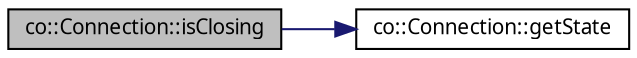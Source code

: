 digraph "co::Connection::isClosing"
{
  edge [fontname="Sans",fontsize="10",labelfontname="Sans",labelfontsize="10"];
  node [fontname="Sans",fontsize="10",shape=record];
  rankdir="LR";
  Node1 [label="co::Connection::isClosing",height=0.2,width=0.4,color="black", fillcolor="grey75", style="filled" fontcolor="black"];
  Node1 -> Node2 [color="midnightblue",fontsize="10",style="solid",fontname="Sans"];
  Node2 [label="co::Connection::getState",height=0.2,width=0.4,color="black", fillcolor="white", style="filled",URL="$classco_1_1Connection.html#aa4d5009d685ba606f8c998d758e75b09"];
}
